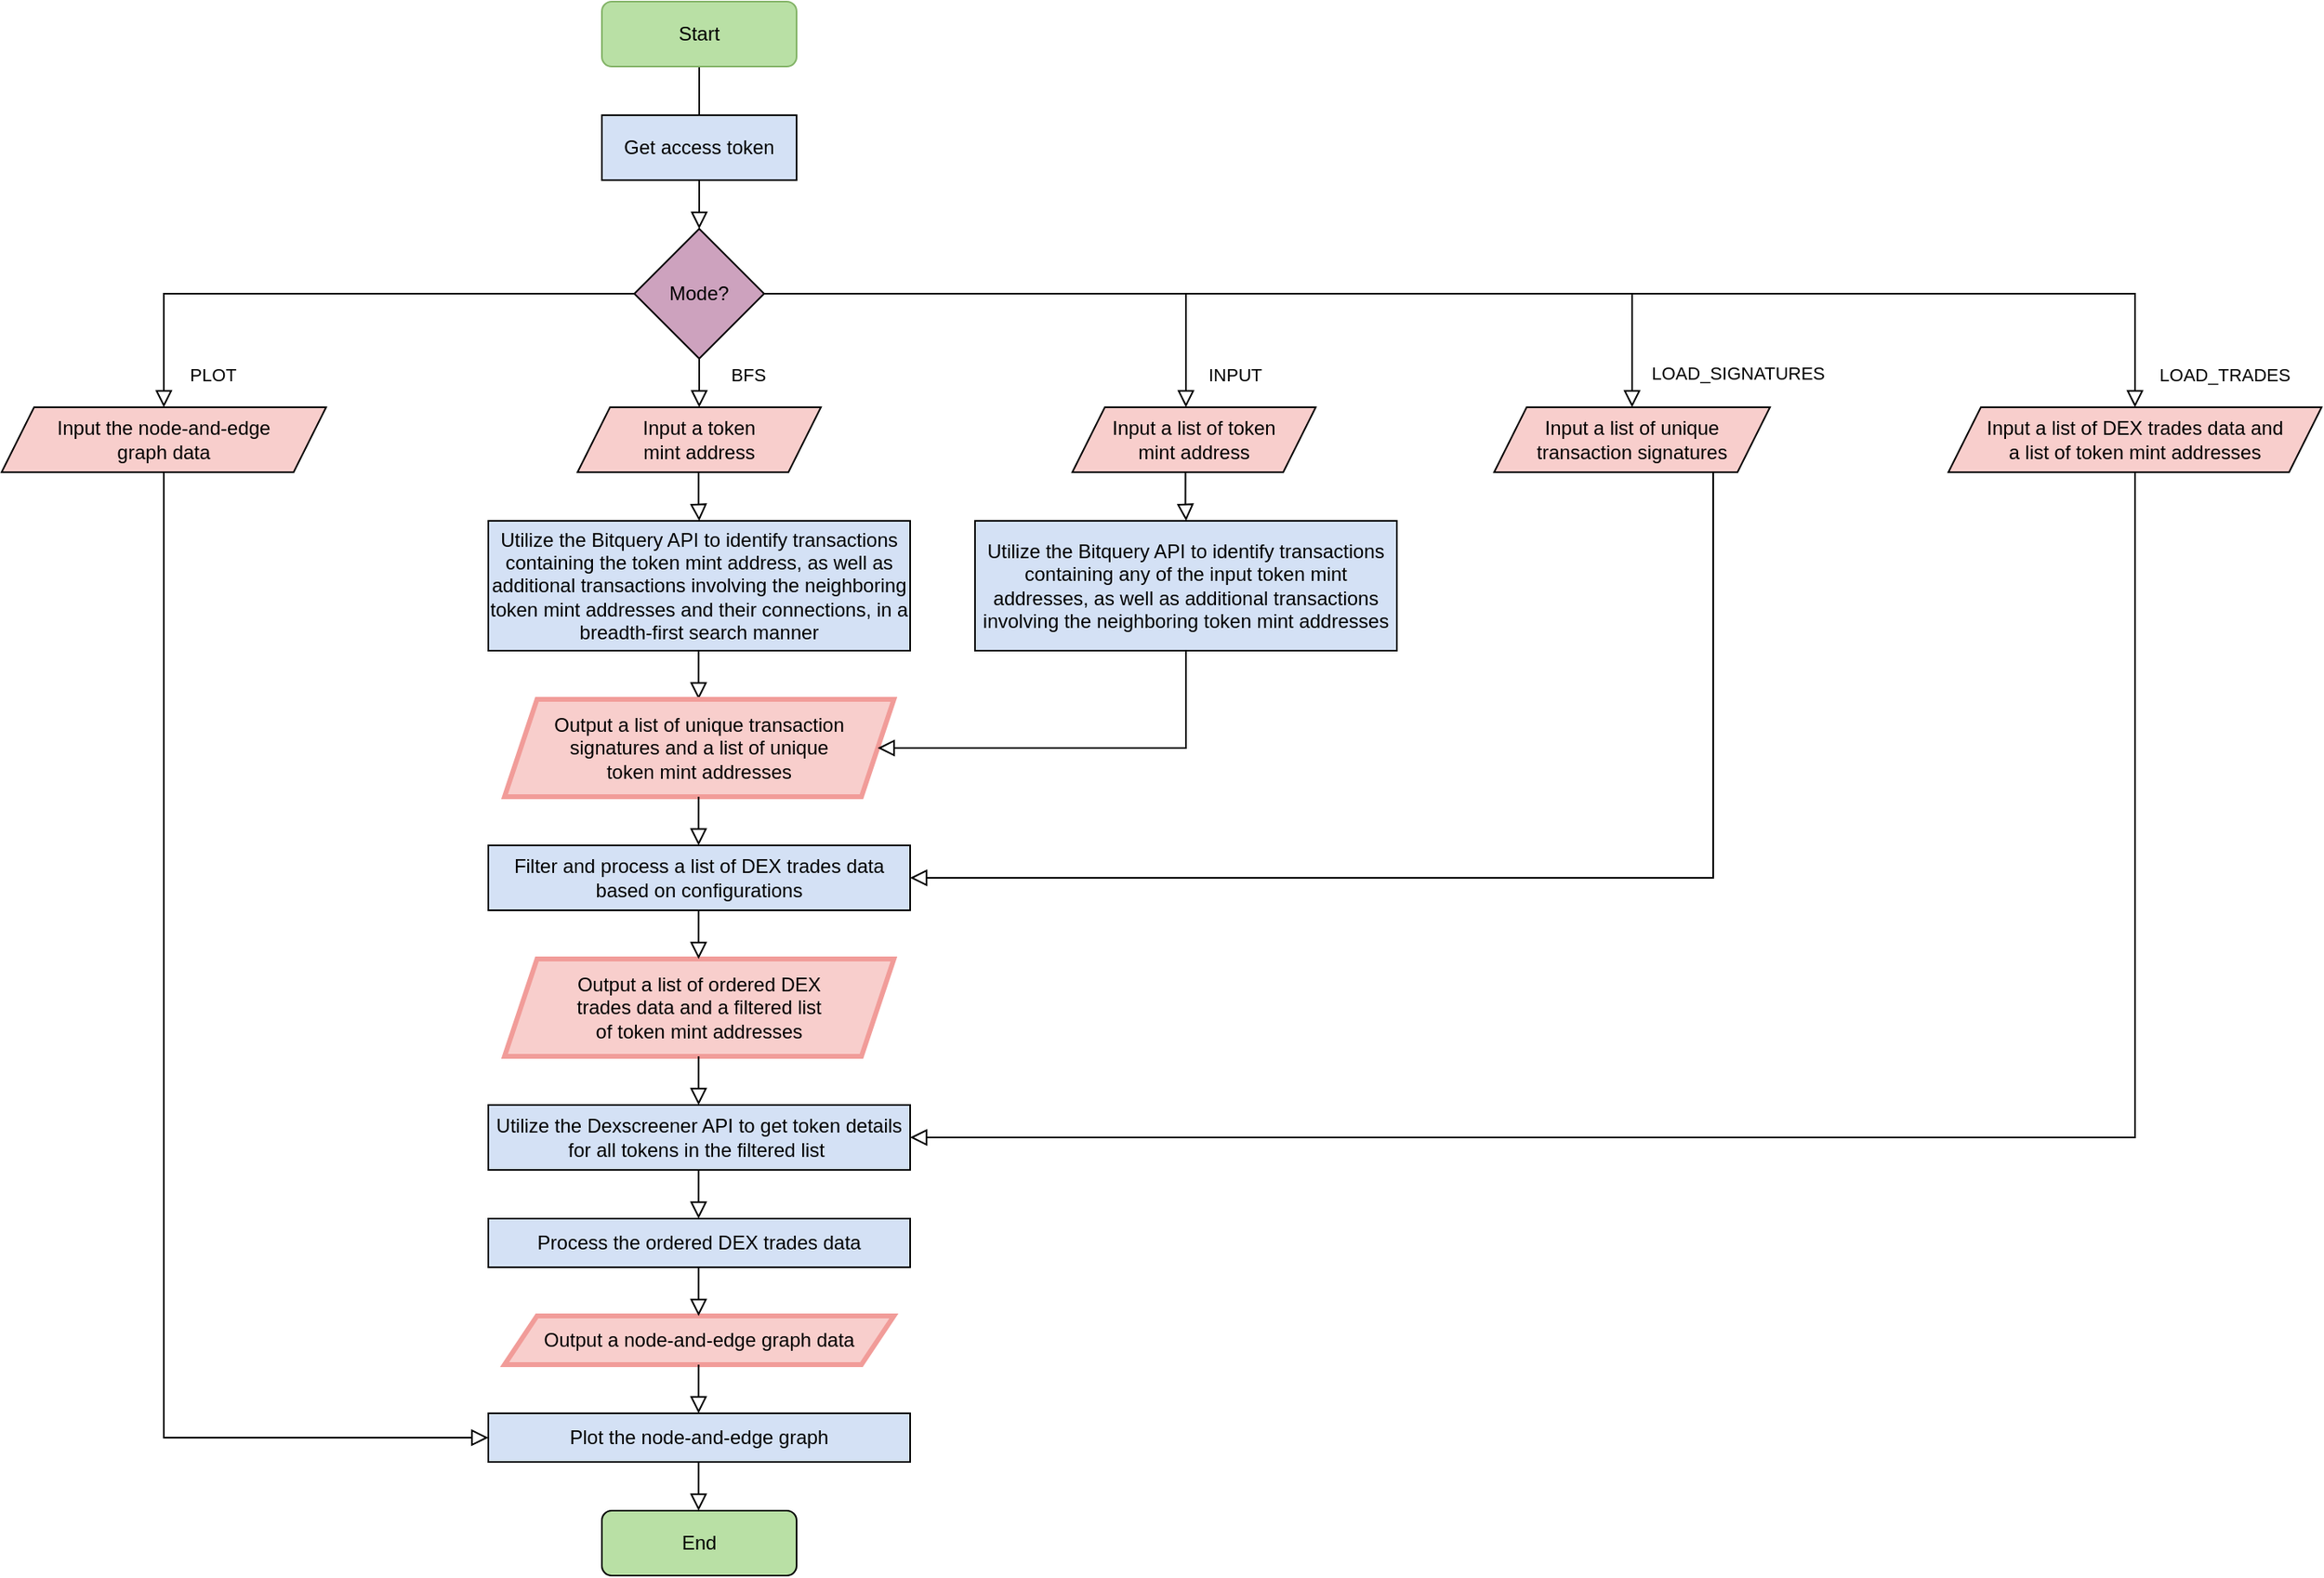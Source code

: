 <mxfile version="18.0.4" type="device"><diagram id="C5RBs43oDa-KdzZeNtuy" name="Page-1"><mxGraphModel dx="1720" dy="1142" grid="1" gridSize="10" guides="1" tooltips="1" connect="1" arrows="1" fold="1" page="1" pageScale="1" pageWidth="827" pageHeight="1169" math="0" shadow="0"><root><mxCell id="WIyWlLk6GJQsqaUBKTNV-0"/><mxCell id="WIyWlLk6GJQsqaUBKTNV-1" parent="WIyWlLk6GJQsqaUBKTNV-0"/><mxCell id="WIyWlLk6GJQsqaUBKTNV-2" value="" style="rounded=0;html=1;jettySize=auto;orthogonalLoop=1;fontSize=11;endArrow=block;endFill=0;endSize=8;strokeWidth=1;shadow=0;labelBackgroundColor=none;edgeStyle=orthogonalEdgeStyle;" parent="WIyWlLk6GJQsqaUBKTNV-1" source="WIyWlLk6GJQsqaUBKTNV-3" edge="1"><mxGeometry relative="1" as="geometry"><mxPoint x="500" y="150" as="targetPoint"/></mxGeometry></mxCell><mxCell id="WIyWlLk6GJQsqaUBKTNV-3" value="Start" style="rounded=1;whiteSpace=wrap;html=1;fontSize=12;glass=0;strokeWidth=1;shadow=0;labelBackgroundColor=none;fillColor=#B9E0A5;strokeColor=#82b366;" parent="WIyWlLk6GJQsqaUBKTNV-1" vertex="1"><mxGeometry x="440" y="10" width="120" height="40" as="geometry"/></mxCell><mxCell id="WIyWlLk6GJQsqaUBKTNV-11" value="End" style="rounded=1;whiteSpace=wrap;html=1;fontSize=12;glass=0;strokeWidth=1;shadow=0;fillColor=#B9E0A5;labelBackgroundColor=none;" parent="WIyWlLk6GJQsqaUBKTNV-1" vertex="1"><mxGeometry x="440" y="940" width="120" height="40" as="geometry"/></mxCell><mxCell id="depS6B7KHXX2Tqsi7XEZ-0" value="Get access token" style="rounded=0;whiteSpace=wrap;html=1;fillColor=#D4E1F5;" vertex="1" parent="WIyWlLk6GJQsqaUBKTNV-1"><mxGeometry x="440" y="80" width="120" height="40" as="geometry"/></mxCell><mxCell id="depS6B7KHXX2Tqsi7XEZ-4" value="Mode?" style="rhombus;whiteSpace=wrap;html=1;fillColor=#CDA2BE;" vertex="1" parent="WIyWlLk6GJQsqaUBKTNV-1"><mxGeometry x="460" y="150" width="80" height="80" as="geometry"/></mxCell><mxCell id="depS6B7KHXX2Tqsi7XEZ-8" value="INPUT" style="rounded=0;html=1;jettySize=auto;orthogonalLoop=1;fontSize=11;endArrow=block;endFill=0;endSize=8;strokeWidth=1;shadow=0;labelBackgroundColor=none;edgeStyle=orthogonalEdgeStyle;exitX=1;exitY=0.5;exitDx=0;exitDy=0;" edge="1" parent="WIyWlLk6GJQsqaUBKTNV-1" source="depS6B7KHXX2Tqsi7XEZ-4"><mxGeometry x="0.879" y="30" relative="1" as="geometry"><mxPoint x="590.38" y="260" as="sourcePoint"/><mxPoint x="800" y="260" as="targetPoint"/><Array as="points"><mxPoint x="800" y="190"/><mxPoint x="800" y="260"/></Array><mxPoint as="offset"/></mxGeometry></mxCell><mxCell id="depS6B7KHXX2Tqsi7XEZ-9" value="LOAD_SIGNATURES" style="rounded=0;html=1;jettySize=auto;orthogonalLoop=1;fontSize=11;endArrow=block;endFill=0;endSize=8;strokeWidth=1;shadow=0;labelBackgroundColor=none;edgeStyle=orthogonalEdgeStyle;entryX=0.5;entryY=0;entryDx=0;entryDy=0;" edge="1" parent="WIyWlLk6GJQsqaUBKTNV-1" target="depS6B7KHXX2Tqsi7XEZ-44"><mxGeometry x="0.91" y="65" relative="1" as="geometry"><mxPoint x="680" y="190" as="sourcePoint"/><mxPoint x="1190" y="300" as="targetPoint"/><Array as="points"><mxPoint x="1075" y="190"/></Array><mxPoint as="offset"/></mxGeometry></mxCell><mxCell id="depS6B7KHXX2Tqsi7XEZ-10" value="LOAD_TRADES" style="rounded=0;html=1;jettySize=auto;orthogonalLoop=1;fontSize=11;endArrow=block;endFill=0;endSize=8;strokeWidth=1;shadow=0;labelBackgroundColor=none;edgeStyle=orthogonalEdgeStyle;entryX=0.5;entryY=0;entryDx=0;entryDy=0;" edge="1" parent="WIyWlLk6GJQsqaUBKTNV-1" target="depS6B7KHXX2Tqsi7XEZ-46"><mxGeometry x="0.937" y="55" relative="1" as="geometry"><mxPoint x="820" y="190" as="sourcePoint"/><mxPoint x="1360" y="260" as="targetPoint"/><Array as="points"><mxPoint x="1385" y="190"/></Array><mxPoint as="offset"/></mxGeometry></mxCell><mxCell id="depS6B7KHXX2Tqsi7XEZ-13" value="&lt;font style=&quot;&quot;&gt;&lt;font style=&quot;font-size: 12px;&quot;&gt;Input a token &lt;br&gt;mint address&lt;/font&gt;&lt;br&gt;&lt;/font&gt;" style="shape=parallelogram;perimeter=parallelogramPerimeter;html=1;fixedSize=1;whiteSpace=wrap;fillColor=#F8CECC;" vertex="1" parent="WIyWlLk6GJQsqaUBKTNV-1"><mxGeometry x="425" y="260" width="150" height="40" as="geometry"/></mxCell><mxCell id="depS6B7KHXX2Tqsi7XEZ-14" value="" style="rounded=0;html=1;jettySize=auto;orthogonalLoop=1;fontSize=11;endArrow=block;endFill=0;endSize=8;strokeWidth=1;shadow=0;labelBackgroundColor=none;edgeStyle=orthogonalEdgeStyle;exitX=0.5;exitY=1;exitDx=0;exitDy=0;" edge="1" parent="WIyWlLk6GJQsqaUBKTNV-1"><mxGeometry x="-0.2" y="20" relative="1" as="geometry"><mxPoint x="499.62" y="300" as="sourcePoint"/><mxPoint x="500" y="330" as="targetPoint"/><Array as="points"><mxPoint x="499.62" y="320"/><mxPoint x="499.62" y="320"/></Array><mxPoint as="offset"/></mxGeometry></mxCell><mxCell id="depS6B7KHXX2Tqsi7XEZ-15" value="Utilize the Bitquery API to identify transactions containing the token mint address, as well as additional transactions involving the neighboring token mint addresses and their connections, in a breadth-first search manner" style="rounded=0;whiteSpace=wrap;html=1;fillColor=#D4E1F5;" vertex="1" parent="WIyWlLk6GJQsqaUBKTNV-1"><mxGeometry x="370" y="330" width="260" height="80" as="geometry"/></mxCell><mxCell id="depS6B7KHXX2Tqsi7XEZ-17" value="" style="rounded=0;html=1;jettySize=auto;orthogonalLoop=1;fontSize=11;endArrow=block;endFill=0;endSize=8;strokeWidth=1;shadow=0;labelBackgroundColor=none;edgeStyle=orthogonalEdgeStyle;exitX=0.5;exitY=1;exitDx=0;exitDy=0;" edge="1" parent="WIyWlLk6GJQsqaUBKTNV-1"><mxGeometry x="-0.2" y="20" relative="1" as="geometry"><mxPoint x="499.62" y="410" as="sourcePoint"/><mxPoint x="499.62" y="440" as="targetPoint"/><Array as="points"><mxPoint x="499.62" y="430"/><mxPoint x="499.62" y="430"/></Array><mxPoint as="offset"/></mxGeometry></mxCell><mxCell id="depS6B7KHXX2Tqsi7XEZ-18" value="Filter and process a list of DEX trades data based on configurations" style="rounded=0;whiteSpace=wrap;html=1;fillColor=#D4E1F5;" vertex="1" parent="WIyWlLk6GJQsqaUBKTNV-1"><mxGeometry x="370" y="530" width="260" height="40" as="geometry"/></mxCell><mxCell id="depS6B7KHXX2Tqsi7XEZ-19" value="&lt;font style=&quot;font-size: 12px;&quot;&gt;Output a list of unique transaction &lt;br&gt;signatures and a list of unique &lt;br&gt;token mint addresses&lt;br&gt;&lt;/font&gt;" style="shape=parallelogram;perimeter=parallelogramPerimeter;whiteSpace=wrap;html=1;fixedSize=1;fillColor=#F8CECC;strokeWidth=3;strokeColor=#F19C99;" vertex="1" parent="WIyWlLk6GJQsqaUBKTNV-1"><mxGeometry x="380" y="440" width="240" height="60" as="geometry"/></mxCell><mxCell id="depS6B7KHXX2Tqsi7XEZ-21" value="Output a list of ordered DEX &lt;br&gt;trades data and a filtered list &lt;br&gt;of token mint addresses" style="shape=parallelogram;perimeter=parallelogramPerimeter;whiteSpace=wrap;html=1;fixedSize=1;fillColor=#F8CECC;strokeWidth=3;strokeColor=#F19C99;" vertex="1" parent="WIyWlLk6GJQsqaUBKTNV-1"><mxGeometry x="380" y="600" width="240" height="60" as="geometry"/></mxCell><mxCell id="depS6B7KHXX2Tqsi7XEZ-22" value="Utilize the Dexscreener API to get token details for all tokens in the filtered list&amp;nbsp;" style="rounded=0;whiteSpace=wrap;html=1;fillColor=#D4E1F5;" vertex="1" parent="WIyWlLk6GJQsqaUBKTNV-1"><mxGeometry x="370" y="690" width="260" height="40" as="geometry"/></mxCell><mxCell id="depS6B7KHXX2Tqsi7XEZ-23" value="Process the ordered DEX trades data" style="rounded=0;whiteSpace=wrap;html=1;fillColor=#D4E1F5;" vertex="1" parent="WIyWlLk6GJQsqaUBKTNV-1"><mxGeometry x="370" y="760" width="260" height="30" as="geometry"/></mxCell><mxCell id="depS6B7KHXX2Tqsi7XEZ-24" value="Output a node-and-edge graph data" style="shape=parallelogram;perimeter=parallelogramPerimeter;whiteSpace=wrap;html=1;fixedSize=1;fillColor=#F8CECC;strokeWidth=3;strokeColor=#F19C99;" vertex="1" parent="WIyWlLk6GJQsqaUBKTNV-1"><mxGeometry x="380" y="820" width="240" height="30" as="geometry"/></mxCell><mxCell id="depS6B7KHXX2Tqsi7XEZ-25" value="Plot the node-and-edge graph" style="rounded=0;whiteSpace=wrap;html=1;fillColor=#D4E1F5;" vertex="1" parent="WIyWlLk6GJQsqaUBKTNV-1"><mxGeometry x="370" y="880" width="260" height="30" as="geometry"/></mxCell><mxCell id="depS6B7KHXX2Tqsi7XEZ-27" value="" style="rounded=0;html=1;jettySize=auto;orthogonalLoop=1;fontSize=11;endArrow=block;endFill=0;endSize=8;strokeWidth=1;shadow=0;labelBackgroundColor=none;edgeStyle=orthogonalEdgeStyle;exitX=0.5;exitY=1;exitDx=0;exitDy=0;" edge="1" parent="WIyWlLk6GJQsqaUBKTNV-1"><mxGeometry x="-0.2" y="20" relative="1" as="geometry"><mxPoint x="500" y="230" as="sourcePoint"/><mxPoint x="500" y="260" as="targetPoint"/><Array as="points"><mxPoint x="500" y="250"/><mxPoint x="500" y="250"/></Array><mxPoint as="offset"/></mxGeometry></mxCell><mxCell id="depS6B7KHXX2Tqsi7XEZ-28" value="BFS" style="edgeLabel;html=1;align=center;verticalAlign=middle;resizable=0;points=[];" vertex="1" connectable="0" parent="depS6B7KHXX2Tqsi7XEZ-27"><mxGeometry x="-0.335" relative="1" as="geometry"><mxPoint x="30" as="offset"/></mxGeometry></mxCell><mxCell id="depS6B7KHXX2Tqsi7XEZ-31" value="" style="rounded=0;html=1;jettySize=auto;orthogonalLoop=1;fontSize=11;endArrow=block;endFill=0;endSize=8;strokeWidth=1;shadow=0;labelBackgroundColor=none;edgeStyle=orthogonalEdgeStyle;exitX=0.5;exitY=1;exitDx=0;exitDy=0;" edge="1" parent="WIyWlLk6GJQsqaUBKTNV-1"><mxGeometry x="-0.2" y="20" relative="1" as="geometry"><mxPoint x="499.62" y="500" as="sourcePoint"/><mxPoint x="499.62" y="530" as="targetPoint"/><Array as="points"><mxPoint x="499.62" y="520"/><mxPoint x="499.62" y="520"/></Array><mxPoint as="offset"/></mxGeometry></mxCell><mxCell id="depS6B7KHXX2Tqsi7XEZ-33" value="" style="rounded=0;html=1;jettySize=auto;orthogonalLoop=1;fontSize=11;endArrow=block;endFill=0;endSize=8;strokeWidth=1;shadow=0;labelBackgroundColor=none;edgeStyle=orthogonalEdgeStyle;exitX=0.5;exitY=1;exitDx=0;exitDy=0;" edge="1" parent="WIyWlLk6GJQsqaUBKTNV-1"><mxGeometry x="-0.2" y="20" relative="1" as="geometry"><mxPoint x="499.62" y="570" as="sourcePoint"/><mxPoint x="499.62" y="600" as="targetPoint"/><Array as="points"><mxPoint x="499.62" y="590"/><mxPoint x="499.62" y="590"/></Array><mxPoint as="offset"/></mxGeometry></mxCell><mxCell id="depS6B7KHXX2Tqsi7XEZ-34" value="" style="rounded=0;html=1;jettySize=auto;orthogonalLoop=1;fontSize=11;endArrow=block;endFill=0;endSize=8;strokeWidth=1;shadow=0;labelBackgroundColor=none;edgeStyle=orthogonalEdgeStyle;exitX=0.5;exitY=1;exitDx=0;exitDy=0;" edge="1" parent="WIyWlLk6GJQsqaUBKTNV-1"><mxGeometry x="-0.2" y="20" relative="1" as="geometry"><mxPoint x="499.62" y="660" as="sourcePoint"/><mxPoint x="499.62" y="690" as="targetPoint"/><Array as="points"><mxPoint x="499.62" y="680"/><mxPoint x="499.62" y="680"/></Array><mxPoint as="offset"/></mxGeometry></mxCell><mxCell id="depS6B7KHXX2Tqsi7XEZ-36" value="" style="rounded=0;html=1;jettySize=auto;orthogonalLoop=1;fontSize=11;endArrow=block;endFill=0;endSize=8;strokeWidth=1;shadow=0;labelBackgroundColor=none;edgeStyle=orthogonalEdgeStyle;exitX=0.5;exitY=1;exitDx=0;exitDy=0;" edge="1" parent="WIyWlLk6GJQsqaUBKTNV-1"><mxGeometry x="-0.2" y="20" relative="1" as="geometry"><mxPoint x="499.62" y="730" as="sourcePoint"/><mxPoint x="499.62" y="760" as="targetPoint"/><Array as="points"><mxPoint x="499.62" y="750"/><mxPoint x="499.62" y="750"/></Array><mxPoint as="offset"/></mxGeometry></mxCell><mxCell id="depS6B7KHXX2Tqsi7XEZ-37" value="" style="rounded=0;html=1;jettySize=auto;orthogonalLoop=1;fontSize=11;endArrow=block;endFill=0;endSize=8;strokeWidth=1;shadow=0;labelBackgroundColor=none;edgeStyle=orthogonalEdgeStyle;exitX=0.5;exitY=1;exitDx=0;exitDy=0;" edge="1" parent="WIyWlLk6GJQsqaUBKTNV-1"><mxGeometry x="-0.2" y="20" relative="1" as="geometry"><mxPoint x="499.62" y="790" as="sourcePoint"/><mxPoint x="499.62" y="820" as="targetPoint"/><Array as="points"><mxPoint x="499.62" y="810"/><mxPoint x="499.62" y="810"/></Array><mxPoint as="offset"/></mxGeometry></mxCell><mxCell id="depS6B7KHXX2Tqsi7XEZ-38" value="" style="rounded=0;html=1;jettySize=auto;orthogonalLoop=1;fontSize=11;endArrow=block;endFill=0;endSize=8;strokeWidth=1;shadow=0;labelBackgroundColor=none;edgeStyle=orthogonalEdgeStyle;exitX=0.5;exitY=1;exitDx=0;exitDy=0;" edge="1" parent="WIyWlLk6GJQsqaUBKTNV-1"><mxGeometry x="-0.2" y="20" relative="1" as="geometry"><mxPoint x="499.62" y="850" as="sourcePoint"/><mxPoint x="499.62" y="880" as="targetPoint"/><Array as="points"><mxPoint x="499.62" y="870"/><mxPoint x="499.62" y="870"/></Array><mxPoint as="offset"/></mxGeometry></mxCell><mxCell id="depS6B7KHXX2Tqsi7XEZ-39" value="" style="rounded=0;html=1;jettySize=auto;orthogonalLoop=1;fontSize=11;endArrow=block;endFill=0;endSize=8;strokeWidth=1;shadow=0;labelBackgroundColor=none;edgeStyle=orthogonalEdgeStyle;exitX=0.5;exitY=1;exitDx=0;exitDy=0;" edge="1" parent="WIyWlLk6GJQsqaUBKTNV-1"><mxGeometry x="-0.2" y="20" relative="1" as="geometry"><mxPoint x="499.62" y="910" as="sourcePoint"/><mxPoint x="499.62" y="940" as="targetPoint"/><Array as="points"><mxPoint x="499.62" y="930"/><mxPoint x="499.62" y="930"/></Array><mxPoint as="offset"/></mxGeometry></mxCell><mxCell id="depS6B7KHXX2Tqsi7XEZ-40" value="Utilize the Bitquery API to identify transactions containing any of the input token mint addresses, as well as additional transactions involving the neighboring token mint addresses" style="rounded=0;whiteSpace=wrap;html=1;fillColor=#D4E1F5;" vertex="1" parent="WIyWlLk6GJQsqaUBKTNV-1"><mxGeometry x="670" y="330" width="260" height="80" as="geometry"/></mxCell><mxCell id="depS6B7KHXX2Tqsi7XEZ-41" value="&lt;font style=&quot;&quot;&gt;&lt;font style=&quot;font-size: 12px;&quot;&gt;Input a list of token &lt;br&gt;mint address&lt;/font&gt;&lt;br&gt;&lt;/font&gt;" style="shape=parallelogram;perimeter=parallelogramPerimeter;html=1;fixedSize=1;whiteSpace=wrap;fillColor=#F8CECC;" vertex="1" parent="WIyWlLk6GJQsqaUBKTNV-1"><mxGeometry x="730" y="260" width="150" height="40" as="geometry"/></mxCell><mxCell id="depS6B7KHXX2Tqsi7XEZ-42" value="" style="rounded=0;html=1;jettySize=auto;orthogonalLoop=1;fontSize=11;endArrow=block;endFill=0;endSize=8;strokeWidth=1;shadow=0;labelBackgroundColor=none;edgeStyle=orthogonalEdgeStyle;exitX=0.5;exitY=1;exitDx=0;exitDy=0;" edge="1" parent="WIyWlLk6GJQsqaUBKTNV-1"><mxGeometry x="-0.2" y="20" relative="1" as="geometry"><mxPoint x="799.74" y="300" as="sourcePoint"/><mxPoint x="800.12" y="330" as="targetPoint"/><Array as="points"><mxPoint x="799.74" y="320"/><mxPoint x="799.74" y="320"/></Array><mxPoint as="offset"/></mxGeometry></mxCell><mxCell id="depS6B7KHXX2Tqsi7XEZ-43" value="" style="rounded=0;html=1;jettySize=auto;orthogonalLoop=1;fontSize=11;endArrow=block;endFill=0;endSize=8;strokeWidth=1;shadow=0;labelBackgroundColor=none;edgeStyle=orthogonalEdgeStyle;exitX=0.5;exitY=1;exitDx=0;exitDy=0;entryX=1;entryY=0.5;entryDx=0;entryDy=0;" edge="1" parent="WIyWlLk6GJQsqaUBKTNV-1" source="depS6B7KHXX2Tqsi7XEZ-40" target="depS6B7KHXX2Tqsi7XEZ-19"><mxGeometry x="-0.2" y="20" relative="1" as="geometry"><mxPoint x="809.74" y="480" as="sourcePoint"/><mxPoint x="810.12" y="510" as="targetPoint"/><Array as="points"><mxPoint x="800" y="470"/></Array><mxPoint as="offset"/></mxGeometry></mxCell><mxCell id="depS6B7KHXX2Tqsi7XEZ-44" value="&lt;font style=&quot;&quot;&gt;&lt;font style=&quot;font-size: 12px;&quot;&gt;Input a list of unique transaction signatures&lt;/font&gt;&lt;br&gt;&lt;/font&gt;" style="shape=parallelogram;perimeter=parallelogramPerimeter;html=1;fixedSize=1;whiteSpace=wrap;fillColor=#F8CECC;" vertex="1" parent="WIyWlLk6GJQsqaUBKTNV-1"><mxGeometry x="990" y="260" width="170" height="40" as="geometry"/></mxCell><mxCell id="depS6B7KHXX2Tqsi7XEZ-45" value="" style="rounded=0;html=1;jettySize=auto;orthogonalLoop=1;fontSize=11;endArrow=block;endFill=0;endSize=8;strokeWidth=1;shadow=0;labelBackgroundColor=none;edgeStyle=orthogonalEdgeStyle;exitX=0.5;exitY=1;exitDx=0;exitDy=0;entryX=1;entryY=0.5;entryDx=0;entryDy=0;" edge="1" parent="WIyWlLk6GJQsqaUBKTNV-1" source="depS6B7KHXX2Tqsi7XEZ-44" target="depS6B7KHXX2Tqsi7XEZ-18"><mxGeometry x="-0.2" y="20" relative="1" as="geometry"><mxPoint x="1090" y="440" as="sourcePoint"/><mxPoint x="900" y="500" as="targetPoint"/><Array as="points"><mxPoint x="1125" y="550"/></Array><mxPoint as="offset"/></mxGeometry></mxCell><mxCell id="depS6B7KHXX2Tqsi7XEZ-46" value="&lt;font style=&quot;&quot;&gt;Input a list of DEX trades data and &lt;br&gt;a list of token mint addresses&lt;br&gt;&lt;/font&gt;" style="shape=parallelogram;perimeter=parallelogramPerimeter;html=1;fixedSize=1;whiteSpace=wrap;fillColor=#F8CECC;" vertex="1" parent="WIyWlLk6GJQsqaUBKTNV-1"><mxGeometry x="1270" y="260" width="230" height="40" as="geometry"/></mxCell><mxCell id="depS6B7KHXX2Tqsi7XEZ-47" value="" style="rounded=0;html=1;jettySize=auto;orthogonalLoop=1;fontSize=11;endArrow=block;endFill=0;endSize=8;strokeWidth=1;shadow=0;labelBackgroundColor=none;edgeStyle=orthogonalEdgeStyle;exitX=0.5;exitY=1;exitDx=0;exitDy=0;entryX=1;entryY=0.5;entryDx=0;entryDy=0;" edge="1" parent="WIyWlLk6GJQsqaUBKTNV-1" source="depS6B7KHXX2Tqsi7XEZ-46" target="depS6B7KHXX2Tqsi7XEZ-22"><mxGeometry x="-0.2" y="20" relative="1" as="geometry"><mxPoint x="1285" y="430" as="sourcePoint"/><mxPoint x="870" y="670" as="targetPoint"/><Array as="points"><mxPoint x="1385" y="710"/></Array><mxPoint as="offset"/></mxGeometry></mxCell><mxCell id="depS6B7KHXX2Tqsi7XEZ-48" value="PLOT" style="rounded=0;html=1;jettySize=auto;orthogonalLoop=1;fontSize=11;endArrow=block;endFill=0;endSize=8;strokeWidth=1;shadow=0;labelBackgroundColor=none;edgeStyle=orthogonalEdgeStyle;exitX=0;exitY=0.5;exitDx=0;exitDy=0;entryX=0.5;entryY=0;entryDx=0;entryDy=0;" edge="1" parent="WIyWlLk6GJQsqaUBKTNV-1" source="depS6B7KHXX2Tqsi7XEZ-4" target="depS6B7KHXX2Tqsi7XEZ-49"><mxGeometry x="0.889" y="30" relative="1" as="geometry"><mxPoint x="20" y="220" as="sourcePoint"/><mxPoint x="80" y="260" as="targetPoint"/><Array as="points"><mxPoint x="170" y="190"/></Array><mxPoint as="offset"/></mxGeometry></mxCell><mxCell id="depS6B7KHXX2Tqsi7XEZ-49" value="&lt;font style=&quot;&quot;&gt;&lt;font style=&quot;font-size: 12px;&quot;&gt;Input the node-and-edge &lt;br&gt;graph data&lt;/font&gt;&lt;br&gt;&lt;/font&gt;" style="shape=parallelogram;perimeter=parallelogramPerimeter;html=1;fixedSize=1;whiteSpace=wrap;fillColor=#F8CECC;" vertex="1" parent="WIyWlLk6GJQsqaUBKTNV-1"><mxGeometry x="70" y="260" width="200" height="40" as="geometry"/></mxCell><mxCell id="depS6B7KHXX2Tqsi7XEZ-52" value="" style="rounded=0;html=1;jettySize=auto;orthogonalLoop=1;fontSize=11;endArrow=block;endFill=0;endSize=8;strokeWidth=1;shadow=0;labelBackgroundColor=none;edgeStyle=orthogonalEdgeStyle;exitX=0.5;exitY=1;exitDx=0;exitDy=0;entryX=0;entryY=0.5;entryDx=0;entryDy=0;" edge="1" parent="WIyWlLk6GJQsqaUBKTNV-1" source="depS6B7KHXX2Tqsi7XEZ-49" target="depS6B7KHXX2Tqsi7XEZ-25"><mxGeometry x="-0.2" y="20" relative="1" as="geometry"><mxPoint x="200.06" y="310" as="sourcePoint"/><mxPoint x="360" y="1020" as="targetPoint"/><Array as="points"><mxPoint x="170" y="895"/></Array><mxPoint as="offset"/></mxGeometry></mxCell></root></mxGraphModel></diagram></mxfile>